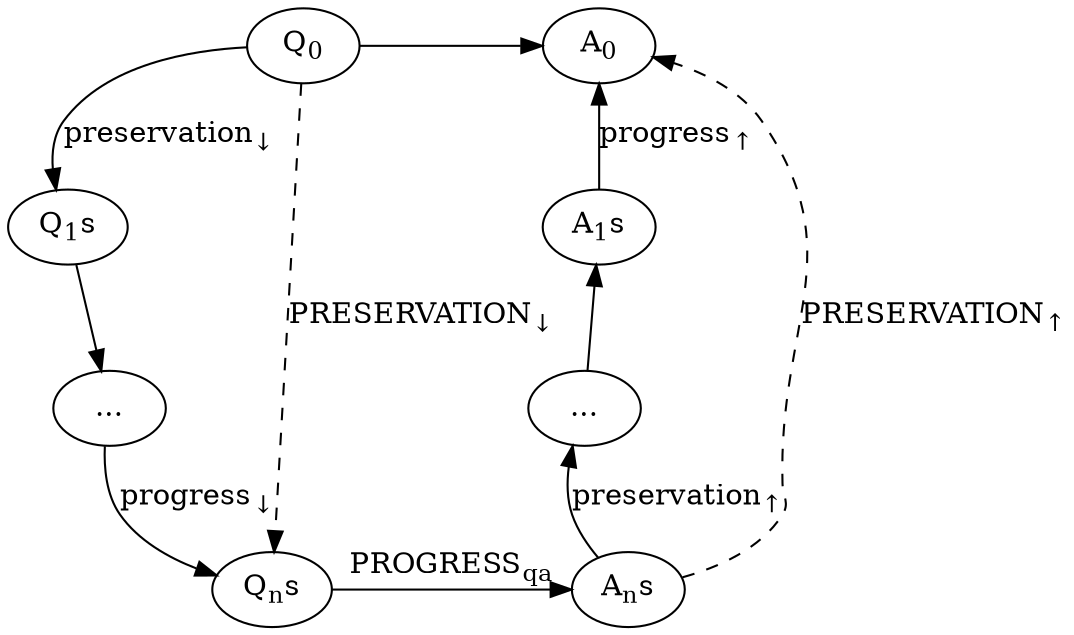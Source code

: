 digraph G {

q0 [label=<Q<sub>0</sub>>];
q1 [label=<Q<sub>1</sub>s>];
a0 [label=<A<sub>0</sub>>];
a1 [label=<A<sub>1</sub>s>];
qd [label="..."];
ad [label="..."];
q2 [label=<Q<sub>n</sub>s>];
a2 [label=<A<sub>n</sub>s>];
q0 -> a0;
{ rank="same"; q0; a0; }
q0 -> q1 [label=<preservation<sub>↓</sub>>];
a1 -> a0 [label=<progress<sub>↑</sub>>];
{ rank="same"; q1; a1; }
ad -> a1;
a2 -> ad [label=<preservation<sub>↑</sub>>];
q1 -> qd;
qd -> q2 [label=<progress<sub>↓</sub>>];
q2 -> a2 [label=<PROGRESS<sub>qa</sub>>];
{ rank="same"; q2; a2; }
{ rank="same"; qd; ad; }

q0 -> q2 [label=<PRESERVATION<sub>↓</sub>>, style="dashed"];
a2 -> a0 [label=<PRESERVATION<sub>↑</sub>>, style="dashed"];
}
